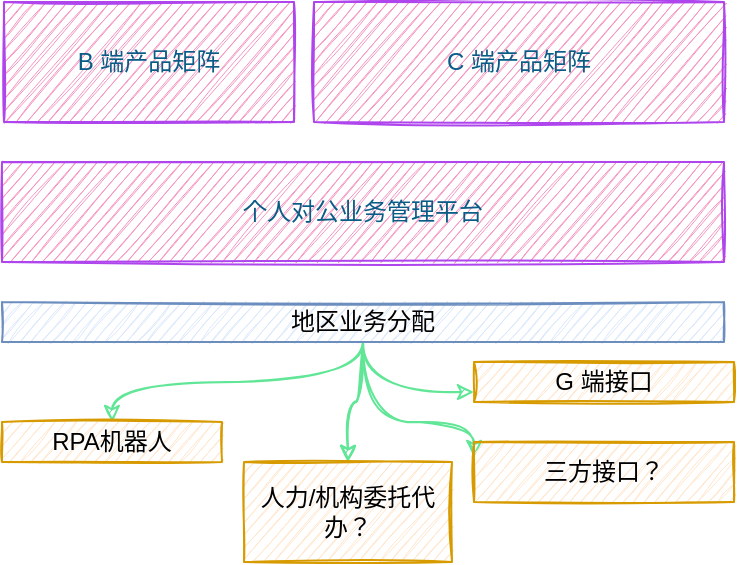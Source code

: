 <mxfile version="16.6.7" type="github"><diagram id="P2k5ts2ucVXLIsLgoU7R" name="Page-1"><mxGraphModel dx="1018" dy="656" grid="1" gridSize="10" guides="1" tooltips="1" connect="1" arrows="1" fold="1" page="1" pageScale="1" pageWidth="827" pageHeight="1169" math="0" shadow="0"><root><mxCell id="0"/><mxCell id="1" parent="0"/><mxCell id="U56FoerQh8v38aO42FKg-1" value="个人对公业务管理平台" style="rounded=0;whiteSpace=wrap;html=1;sketch=1;fillColor=#F694C1;strokeColor=#AF45ED;fontColor=#095C86;" vertex="1" parent="1"><mxGeometry x="239" y="340" width="361" height="50" as="geometry"/></mxCell><mxCell id="U56FoerQh8v38aO42FKg-8" style="edgeStyle=orthogonalEdgeStyle;curved=1;rounded=1;sketch=1;orthogonalLoop=1;jettySize=auto;html=1;fontColor=#095C86;strokeColor=#60E696;fillColor=#F694C1;" edge="1" parent="1" source="U56FoerQh8v38aO42FKg-4" target="U56FoerQh8v38aO42FKg-5"><mxGeometry relative="1" as="geometry"/></mxCell><mxCell id="U56FoerQh8v38aO42FKg-9" style="edgeStyle=orthogonalEdgeStyle;curved=1;rounded=1;sketch=1;orthogonalLoop=1;jettySize=auto;html=1;fontColor=#095C86;strokeColor=#60E696;fillColor=#F694C1;entryX=0.5;entryY=0;entryDx=0;entryDy=0;" edge="1" parent="1" source="U56FoerQh8v38aO42FKg-4" target="U56FoerQh8v38aO42FKg-6"><mxGeometry relative="1" as="geometry"/></mxCell><mxCell id="U56FoerQh8v38aO42FKg-14" style="edgeStyle=orthogonalEdgeStyle;curved=1;rounded=1;sketch=1;orthogonalLoop=1;jettySize=auto;html=1;entryX=0;entryY=0.75;entryDx=0;entryDy=0;fontColor=#095C86;strokeColor=#60E696;fillColor=#F694C1;" edge="1" parent="1" source="U56FoerQh8v38aO42FKg-4" target="U56FoerQh8v38aO42FKg-13"><mxGeometry relative="1" as="geometry"/></mxCell><mxCell id="U56FoerQh8v38aO42FKg-16" value="" style="edgeStyle=orthogonalEdgeStyle;curved=1;rounded=1;sketch=1;orthogonalLoop=1;jettySize=auto;html=1;fontColor=#095C86;strokeColor=#60E696;fillColor=#F694C1;" edge="1" parent="1" source="U56FoerQh8v38aO42FKg-4" target="U56FoerQh8v38aO42FKg-6"><mxGeometry relative="1" as="geometry"/></mxCell><mxCell id="U56FoerQh8v38aO42FKg-17" style="edgeStyle=orthogonalEdgeStyle;curved=1;rounded=1;sketch=1;orthogonalLoop=1;jettySize=auto;html=1;entryX=0;entryY=0.25;entryDx=0;entryDy=0;fontColor=#095C86;strokeColor=#60E696;fillColor=#F694C1;" edge="1" parent="1" source="U56FoerQh8v38aO42FKg-4" target="U56FoerQh8v38aO42FKg-7"><mxGeometry relative="1" as="geometry"><Array as="points"><mxPoint x="420" y="470"/><mxPoint x="475" y="470"/></Array></mxGeometry></mxCell><mxCell id="U56FoerQh8v38aO42FKg-4" value="地区业务分配" style="rounded=0;whiteSpace=wrap;html=1;sketch=1;fillColor=#dae8fc;strokeColor=#6c8ebf;" vertex="1" parent="1"><mxGeometry x="239" y="410" width="361" height="20" as="geometry"/></mxCell><mxCell id="U56FoerQh8v38aO42FKg-5" value="RPA机器人" style="rounded=0;whiteSpace=wrap;html=1;sketch=1;fillColor=#ffe6cc;strokeColor=#d79b00;" vertex="1" parent="1"><mxGeometry x="239" y="470" width="110" height="20" as="geometry"/></mxCell><mxCell id="U56FoerQh8v38aO42FKg-6" value="人力/机构委托代办？" style="rounded=0;whiteSpace=wrap;html=1;sketch=1;fillColor=#ffe6cc;strokeColor=#d79b00;" vertex="1" parent="1"><mxGeometry x="360" y="490" width="104" height="50" as="geometry"/></mxCell><mxCell id="U56FoerQh8v38aO42FKg-7" value="三方接口？" style="rounded=0;whiteSpace=wrap;html=1;sketch=1;fillColor=#ffe6cc;strokeColor=#d79b00;" vertex="1" parent="1"><mxGeometry x="475" y="480" width="130" height="30" as="geometry"/></mxCell><mxCell id="U56FoerQh8v38aO42FKg-11" value="B 端产品矩阵" style="rounded=0;whiteSpace=wrap;html=1;sketch=1;fontColor=#095C86;strokeColor=#AF45ED;fillColor=#F694C1;" vertex="1" parent="1"><mxGeometry x="240" y="260" width="145" height="60" as="geometry"/></mxCell><mxCell id="U56FoerQh8v38aO42FKg-12" value="C 端产品矩阵" style="rounded=0;whiteSpace=wrap;html=1;sketch=1;fontColor=#095C86;strokeColor=#AF45ED;fillColor=#F694C1;" vertex="1" parent="1"><mxGeometry x="395" y="260" width="205" height="60" as="geometry"/></mxCell><mxCell id="U56FoerQh8v38aO42FKg-13" value="G 端接口" style="rounded=0;whiteSpace=wrap;html=1;sketch=1;fillColor=#ffe6cc;strokeColor=#d79b00;" vertex="1" parent="1"><mxGeometry x="475" y="440" width="130" height="20" as="geometry"/></mxCell></root></mxGraphModel></diagram></mxfile>